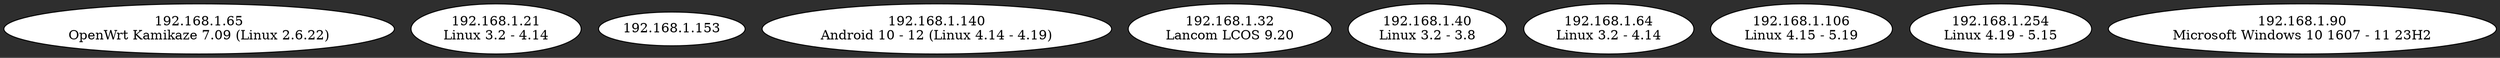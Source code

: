 graph Network {
bgcolor="#2E2E2E"; node [style=filled, fillcolor="white", fontcolor="black", color="black"]; edge [color="white"] ;ratio=expand;   "192.168.1.65" [label="192.168.1.65\nOpenWrt Kamikaze 7.09 (Linux 2.6.22)"];
  "192.168.1.21" [label="192.168.1.21\nLinux 3.2 - 4.14"];
  "192.168.1.153" [label="192.168.1.153\n"];
  "192.168.1.140" [label="192.168.1.140\nAndroid 10 - 12 (Linux 4.14 - 4.19)"];
  "192.168.1.32" [label="192.168.1.32\nLancom LCOS 9.20"];
  "192.168.1.40" [label="192.168.1.40\nLinux 3.2 - 3.8"];
  "192.168.1.64" [label="192.168.1.64\nLinux 3.2 - 4.14"];
  "192.168.1.106" [label="192.168.1.106\nLinux 4.15 - 5.19"];
  "192.168.1.254" [label="192.168.1.254\nLinux 4.19 - 5.15"];
  "192.168.1.90" [label="192.168.1.90\nMicrosoft Windows 10 1607 - 11 23H2"];
}
